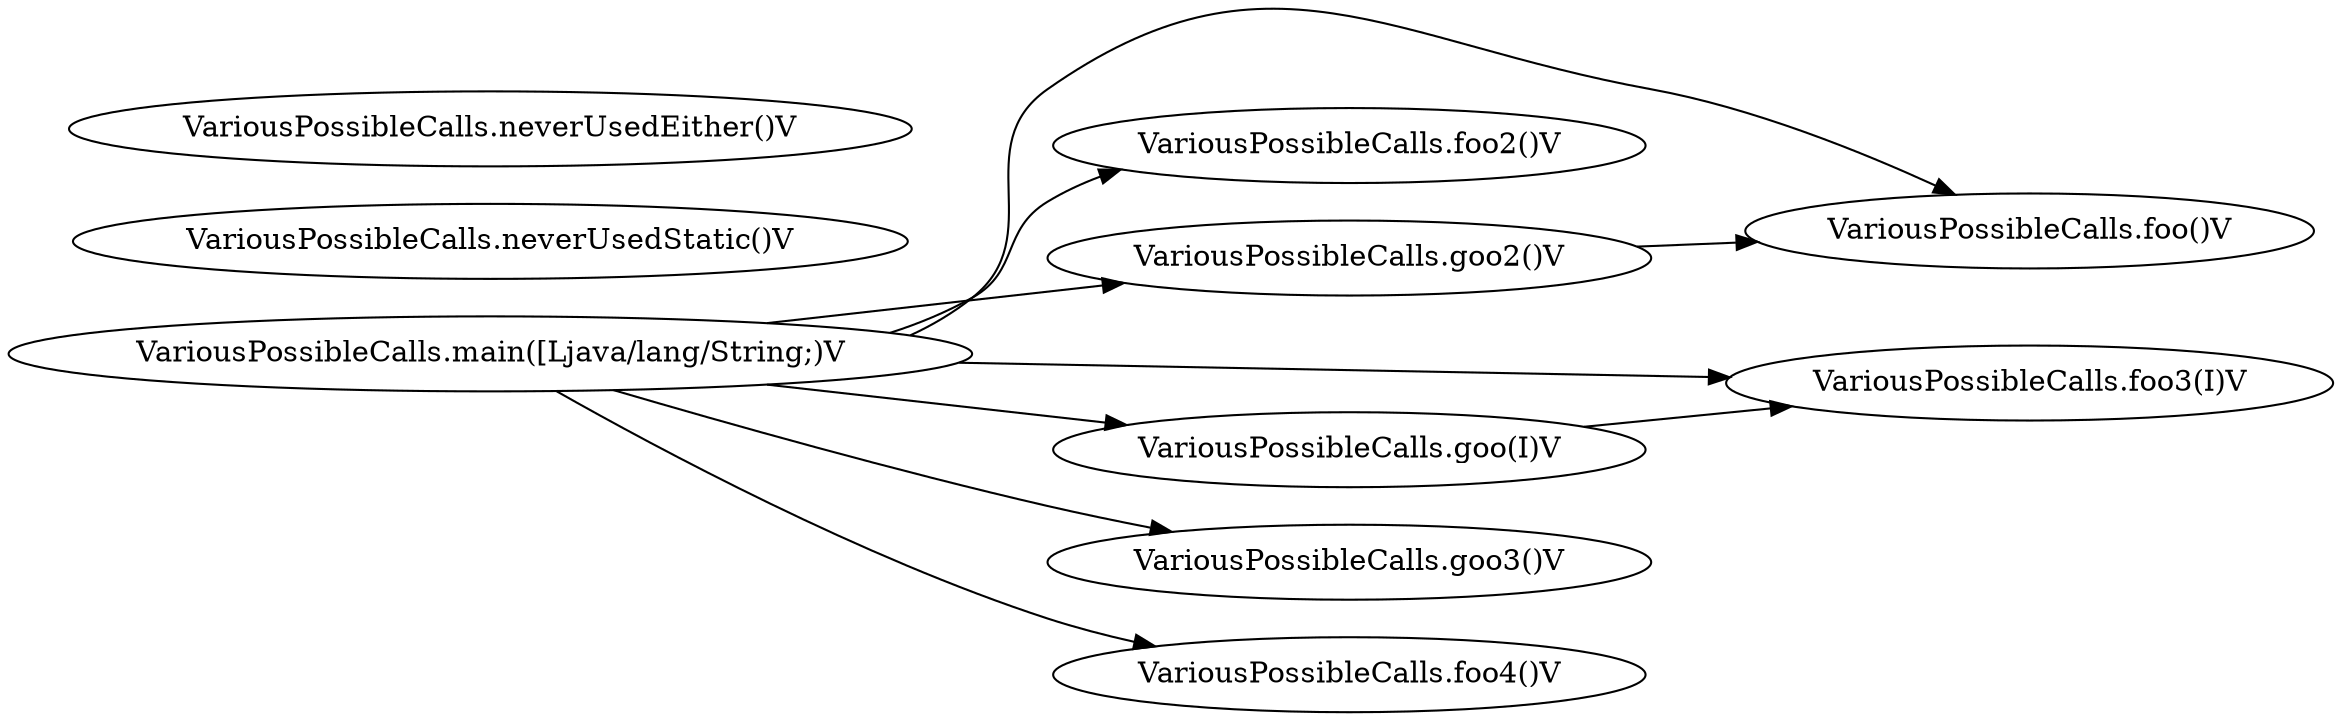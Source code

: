 digraph graphname {
rankdir="LR";
120 [label="VariousPossibleCalls.main([Ljava/lang/String;)V"]
135 [label="VariousPossibleCalls.foo()V"]
137 [label="VariousPossibleCalls.foo2()V"]
139 [label="VariousPossibleCalls.foo3(I)V"]
144 [label="VariousPossibleCalls.goo(I)V"]
146 [label="VariousPossibleCalls.goo2()V"]
148 [label="VariousPossibleCalls.goo3()V"]
150 [label="VariousPossibleCalls.foo4()V"]
158 [label="VariousPossibleCalls.neverUsedStatic()V"]
159 [label="VariousPossibleCalls.neverUsedEither()V"]
120 -> 135
120 -> 137
120 -> 139
120 -> 144
120 -> 146
120 -> 148
120 -> 150
144 -> 139
146 -> 135
}
